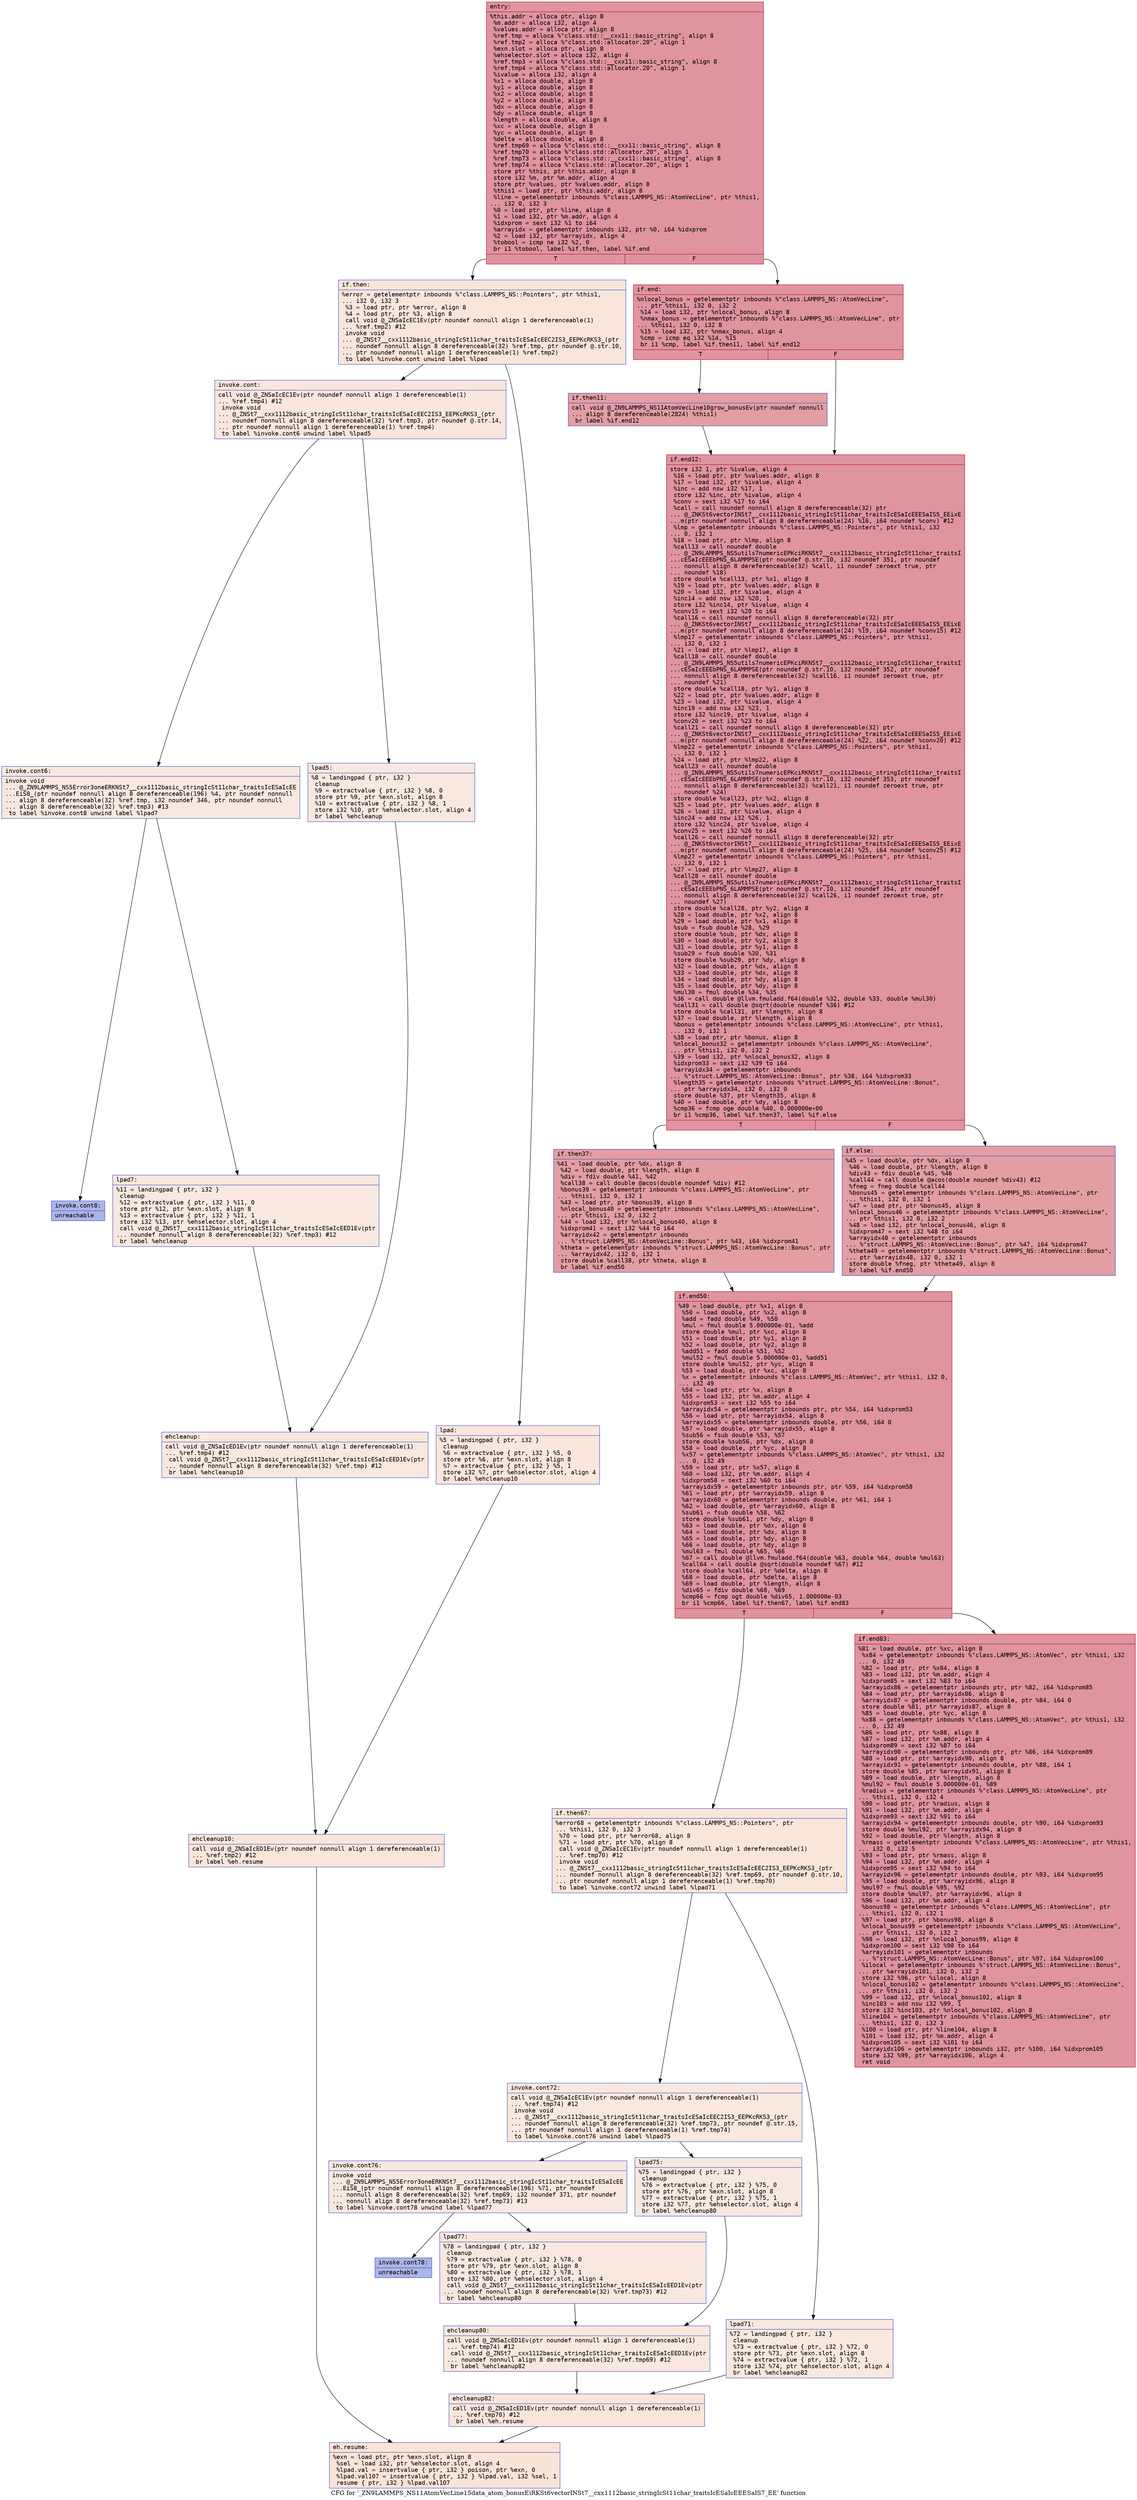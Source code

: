 digraph "CFG for '_ZN9LAMMPS_NS11AtomVecLine15data_atom_bonusEiRKSt6vectorINSt7__cxx1112basic_stringIcSt11char_traitsIcESaIcEEESaIS7_EE' function" {
	label="CFG for '_ZN9LAMMPS_NS11AtomVecLine15data_atom_bonusEiRKSt6vectorINSt7__cxx1112basic_stringIcSt11char_traitsIcESaIcEEESaIS7_EE' function";

	Node0x562ebb8b7320 [shape=record,color="#b70d28ff", style=filled, fillcolor="#b70d2870" fontname="Courier",label="{entry:\l|  %this.addr = alloca ptr, align 8\l  %m.addr = alloca i32, align 4\l  %values.addr = alloca ptr, align 8\l  %ref.tmp = alloca %\"class.std::__cxx11::basic_string\", align 8\l  %ref.tmp2 = alloca %\"class.std::allocator.20\", align 1\l  %exn.slot = alloca ptr, align 8\l  %ehselector.slot = alloca i32, align 4\l  %ref.tmp3 = alloca %\"class.std::__cxx11::basic_string\", align 8\l  %ref.tmp4 = alloca %\"class.std::allocator.20\", align 1\l  %ivalue = alloca i32, align 4\l  %x1 = alloca double, align 8\l  %y1 = alloca double, align 8\l  %x2 = alloca double, align 8\l  %y2 = alloca double, align 8\l  %dx = alloca double, align 8\l  %dy = alloca double, align 8\l  %length = alloca double, align 8\l  %xc = alloca double, align 8\l  %yc = alloca double, align 8\l  %delta = alloca double, align 8\l  %ref.tmp69 = alloca %\"class.std::__cxx11::basic_string\", align 8\l  %ref.tmp70 = alloca %\"class.std::allocator.20\", align 1\l  %ref.tmp73 = alloca %\"class.std::__cxx11::basic_string\", align 8\l  %ref.tmp74 = alloca %\"class.std::allocator.20\", align 1\l  store ptr %this, ptr %this.addr, align 8\l  store i32 %m, ptr %m.addr, align 4\l  store ptr %values, ptr %values.addr, align 8\l  %this1 = load ptr, ptr %this.addr, align 8\l  %line = getelementptr inbounds %\"class.LAMMPS_NS::AtomVecLine\", ptr %this1,\l... i32 0, i32 3\l  %0 = load ptr, ptr %line, align 8\l  %1 = load i32, ptr %m.addr, align 4\l  %idxprom = sext i32 %1 to i64\l  %arrayidx = getelementptr inbounds i32, ptr %0, i64 %idxprom\l  %2 = load i32, ptr %arrayidx, align 4\l  %tobool = icmp ne i32 %2, 0\l  br i1 %tobool, label %if.then, label %if.end\l|{<s0>T|<s1>F}}"];
	Node0x562ebb8b7320:s0 -> Node0x562ebb8b8b30[tooltip="entry -> if.then\nProbability 0.00%" ];
	Node0x562ebb8b7320:s1 -> Node0x562ebb8b8ba0[tooltip="entry -> if.end\nProbability 100.00%" ];
	Node0x562ebb8b8b30 [shape=record,color="#3d50c3ff", style=filled, fillcolor="#f4c5ad70" fontname="Courier",label="{if.then:\l|  %error = getelementptr inbounds %\"class.LAMMPS_NS::Pointers\", ptr %this1,\l... i32 0, i32 3\l  %3 = load ptr, ptr %error, align 8\l  %4 = load ptr, ptr %3, align 8\l  call void @_ZNSaIcEC1Ev(ptr noundef nonnull align 1 dereferenceable(1)\l... %ref.tmp2) #12\l  invoke void\l... @_ZNSt7__cxx1112basic_stringIcSt11char_traitsIcESaIcEEC2IS3_EEPKcRKS3_(ptr\l... noundef nonnull align 8 dereferenceable(32) %ref.tmp, ptr noundef @.str.10,\l... ptr noundef nonnull align 1 dereferenceable(1) %ref.tmp2)\l          to label %invoke.cont unwind label %lpad\l}"];
	Node0x562ebb8b8b30 -> Node0x562ebb8b9020[tooltip="if.then -> invoke.cont\nProbability 50.00%" ];
	Node0x562ebb8b8b30 -> Node0x562ebb8b90a0[tooltip="if.then -> lpad\nProbability 50.00%" ];
	Node0x562ebb8b9020 [shape=record,color="#3d50c3ff", style=filled, fillcolor="#f3c7b170" fontname="Courier",label="{invoke.cont:\l|  call void @_ZNSaIcEC1Ev(ptr noundef nonnull align 1 dereferenceable(1)\l... %ref.tmp4) #12\l  invoke void\l... @_ZNSt7__cxx1112basic_stringIcSt11char_traitsIcESaIcEEC2IS3_EEPKcRKS3_(ptr\l... noundef nonnull align 8 dereferenceable(32) %ref.tmp3, ptr noundef @.str.14,\l... ptr noundef nonnull align 1 dereferenceable(1) %ref.tmp4)\l          to label %invoke.cont6 unwind label %lpad5\l}"];
	Node0x562ebb8b9020 -> Node0x562ebb8b93c0[tooltip="invoke.cont -> invoke.cont6\nProbability 50.00%" ];
	Node0x562ebb8b9020 -> Node0x562ebb8b9410[tooltip="invoke.cont -> lpad5\nProbability 50.00%" ];
	Node0x562ebb8b93c0 [shape=record,color="#3d50c3ff", style=filled, fillcolor="#f1ccb870" fontname="Courier",label="{invoke.cont6:\l|  invoke void\l... @_ZN9LAMMPS_NS5Error3oneERKNSt7__cxx1112basic_stringIcSt11char_traitsIcESaIcEE\l...EiS8_(ptr noundef nonnull align 8 dereferenceable(196) %4, ptr noundef nonnull\l... align 8 dereferenceable(32) %ref.tmp, i32 noundef 346, ptr noundef nonnull\l... align 8 dereferenceable(32) %ref.tmp3) #13\l          to label %invoke.cont8 unwind label %lpad7\l}"];
	Node0x562ebb8b93c0 -> Node0x562ebb8b9370[tooltip="invoke.cont6 -> invoke.cont8\nProbability 0.00%" ];
	Node0x562ebb8b93c0 -> Node0x562ebb8b9670[tooltip="invoke.cont6 -> lpad7\nProbability 100.00%" ];
	Node0x562ebb8b9370 [shape=record,color="#3d50c3ff", style=filled, fillcolor="#4358cb70" fontname="Courier",label="{invoke.cont8:\l|  unreachable\l}"];
	Node0x562ebb8b90a0 [shape=record,color="#3d50c3ff", style=filled, fillcolor="#f3c7b170" fontname="Courier",label="{lpad:\l|  %5 = landingpad \{ ptr, i32 \}\l          cleanup\l  %6 = extractvalue \{ ptr, i32 \} %5, 0\l  store ptr %6, ptr %exn.slot, align 8\l  %7 = extractvalue \{ ptr, i32 \} %5, 1\l  store i32 %7, ptr %ehselector.slot, align 4\l  br label %ehcleanup10\l}"];
	Node0x562ebb8b90a0 -> Node0x562ebb8b9b70[tooltip="lpad -> ehcleanup10\nProbability 100.00%" ];
	Node0x562ebb8b9410 [shape=record,color="#3d50c3ff", style=filled, fillcolor="#f1ccb870" fontname="Courier",label="{lpad5:\l|  %8 = landingpad \{ ptr, i32 \}\l          cleanup\l  %9 = extractvalue \{ ptr, i32 \} %8, 0\l  store ptr %9, ptr %exn.slot, align 8\l  %10 = extractvalue \{ ptr, i32 \} %8, 1\l  store i32 %10, ptr %ehselector.slot, align 4\l  br label %ehcleanup\l}"];
	Node0x562ebb8b9410 -> Node0x562ebb8b9ec0[tooltip="lpad5 -> ehcleanup\nProbability 100.00%" ];
	Node0x562ebb8b9670 [shape=record,color="#3d50c3ff", style=filled, fillcolor="#f1ccb870" fontname="Courier",label="{lpad7:\l|  %11 = landingpad \{ ptr, i32 \}\l          cleanup\l  %12 = extractvalue \{ ptr, i32 \} %11, 0\l  store ptr %12, ptr %exn.slot, align 8\l  %13 = extractvalue \{ ptr, i32 \} %11, 1\l  store i32 %13, ptr %ehselector.slot, align 4\l  call void @_ZNSt7__cxx1112basic_stringIcSt11char_traitsIcESaIcEED1Ev(ptr\l... noundef nonnull align 8 dereferenceable(32) %ref.tmp3) #12\l  br label %ehcleanup\l}"];
	Node0x562ebb8b9670 -> Node0x562ebb8b9ec0[tooltip="lpad7 -> ehcleanup\nProbability 100.00%" ];
	Node0x562ebb8b9ec0 [shape=record,color="#3d50c3ff", style=filled, fillcolor="#f2cab570" fontname="Courier",label="{ehcleanup:\l|  call void @_ZNSaIcED1Ev(ptr noundef nonnull align 1 dereferenceable(1)\l... %ref.tmp4) #12\l  call void @_ZNSt7__cxx1112basic_stringIcSt11char_traitsIcESaIcEED1Ev(ptr\l... noundef nonnull align 8 dereferenceable(32) %ref.tmp) #12\l  br label %ehcleanup10\l}"];
	Node0x562ebb8b9ec0 -> Node0x562ebb8b9b70[tooltip="ehcleanup -> ehcleanup10\nProbability 100.00%" ];
	Node0x562ebb8b9b70 [shape=record,color="#3d50c3ff", style=filled, fillcolor="#f4c5ad70" fontname="Courier",label="{ehcleanup10:\l|  call void @_ZNSaIcED1Ev(ptr noundef nonnull align 1 dereferenceable(1)\l... %ref.tmp2) #12\l  br label %eh.resume\l}"];
	Node0x562ebb8b9b70 -> Node0x562ebb8ba770[tooltip="ehcleanup10 -> eh.resume\nProbability 100.00%" ];
	Node0x562ebb8b8ba0 [shape=record,color="#b70d28ff", style=filled, fillcolor="#b70d2870" fontname="Courier",label="{if.end:\l|  %nlocal_bonus = getelementptr inbounds %\"class.LAMMPS_NS::AtomVecLine\",\l... ptr %this1, i32 0, i32 2\l  %14 = load i32, ptr %nlocal_bonus, align 8\l  %nmax_bonus = getelementptr inbounds %\"class.LAMMPS_NS::AtomVecLine\", ptr\l... %this1, i32 0, i32 8\l  %15 = load i32, ptr %nmax_bonus, align 4\l  %cmp = icmp eq i32 %14, %15\l  br i1 %cmp, label %if.then11, label %if.end12\l|{<s0>T|<s1>F}}"];
	Node0x562ebb8b8ba0:s0 -> Node0x562ebb8baba0[tooltip="if.end -> if.then11\nProbability 50.00%" ];
	Node0x562ebb8b8ba0:s1 -> Node0x562ebb8264c0[tooltip="if.end -> if.end12\nProbability 50.00%" ];
	Node0x562ebb8baba0 [shape=record,color="#3d50c3ff", style=filled, fillcolor="#be242e70" fontname="Courier",label="{if.then11:\l|  call void @_ZN9LAMMPS_NS11AtomVecLine10grow_bonusEv(ptr noundef nonnull\l... align 8 dereferenceable(2824) %this1)\l  br label %if.end12\l}"];
	Node0x562ebb8baba0 -> Node0x562ebb8264c0[tooltip="if.then11 -> if.end12\nProbability 100.00%" ];
	Node0x562ebb8264c0 [shape=record,color="#b70d28ff", style=filled, fillcolor="#b70d2870" fontname="Courier",label="{if.end12:\l|  store i32 1, ptr %ivalue, align 4\l  %16 = load ptr, ptr %values.addr, align 8\l  %17 = load i32, ptr %ivalue, align 4\l  %inc = add nsw i32 %17, 1\l  store i32 %inc, ptr %ivalue, align 4\l  %conv = sext i32 %17 to i64\l  %call = call noundef nonnull align 8 dereferenceable(32) ptr\l... @_ZNKSt6vectorINSt7__cxx1112basic_stringIcSt11char_traitsIcESaIcEEESaIS5_EEixE\l...m(ptr noundef nonnull align 8 dereferenceable(24) %16, i64 noundef %conv) #12\l  %lmp = getelementptr inbounds %\"class.LAMMPS_NS::Pointers\", ptr %this1, i32\l... 0, i32 1\l  %18 = load ptr, ptr %lmp, align 8\l  %call13 = call noundef double\l... @_ZN9LAMMPS_NS5utils7numericEPKciRKNSt7__cxx1112basic_stringIcSt11char_traitsI\l...cESaIcEEEbPNS_6LAMMPSE(ptr noundef @.str.10, i32 noundef 351, ptr noundef\l... nonnull align 8 dereferenceable(32) %call, i1 noundef zeroext true, ptr\l... noundef %18)\l  store double %call13, ptr %x1, align 8\l  %19 = load ptr, ptr %values.addr, align 8\l  %20 = load i32, ptr %ivalue, align 4\l  %inc14 = add nsw i32 %20, 1\l  store i32 %inc14, ptr %ivalue, align 4\l  %conv15 = sext i32 %20 to i64\l  %call16 = call noundef nonnull align 8 dereferenceable(32) ptr\l... @_ZNKSt6vectorINSt7__cxx1112basic_stringIcSt11char_traitsIcESaIcEEESaIS5_EEixE\l...m(ptr noundef nonnull align 8 dereferenceable(24) %19, i64 noundef %conv15) #12\l  %lmp17 = getelementptr inbounds %\"class.LAMMPS_NS::Pointers\", ptr %this1,\l... i32 0, i32 1\l  %21 = load ptr, ptr %lmp17, align 8\l  %call18 = call noundef double\l... @_ZN9LAMMPS_NS5utils7numericEPKciRKNSt7__cxx1112basic_stringIcSt11char_traitsI\l...cESaIcEEEbPNS_6LAMMPSE(ptr noundef @.str.10, i32 noundef 352, ptr noundef\l... nonnull align 8 dereferenceable(32) %call16, i1 noundef zeroext true, ptr\l... noundef %21)\l  store double %call18, ptr %y1, align 8\l  %22 = load ptr, ptr %values.addr, align 8\l  %23 = load i32, ptr %ivalue, align 4\l  %inc19 = add nsw i32 %23, 1\l  store i32 %inc19, ptr %ivalue, align 4\l  %conv20 = sext i32 %23 to i64\l  %call21 = call noundef nonnull align 8 dereferenceable(32) ptr\l... @_ZNKSt6vectorINSt7__cxx1112basic_stringIcSt11char_traitsIcESaIcEEESaIS5_EEixE\l...m(ptr noundef nonnull align 8 dereferenceable(24) %22, i64 noundef %conv20) #12\l  %lmp22 = getelementptr inbounds %\"class.LAMMPS_NS::Pointers\", ptr %this1,\l... i32 0, i32 1\l  %24 = load ptr, ptr %lmp22, align 8\l  %call23 = call noundef double\l... @_ZN9LAMMPS_NS5utils7numericEPKciRKNSt7__cxx1112basic_stringIcSt11char_traitsI\l...cESaIcEEEbPNS_6LAMMPSE(ptr noundef @.str.10, i32 noundef 353, ptr noundef\l... nonnull align 8 dereferenceable(32) %call21, i1 noundef zeroext true, ptr\l... noundef %24)\l  store double %call23, ptr %x2, align 8\l  %25 = load ptr, ptr %values.addr, align 8\l  %26 = load i32, ptr %ivalue, align 4\l  %inc24 = add nsw i32 %26, 1\l  store i32 %inc24, ptr %ivalue, align 4\l  %conv25 = sext i32 %26 to i64\l  %call26 = call noundef nonnull align 8 dereferenceable(32) ptr\l... @_ZNKSt6vectorINSt7__cxx1112basic_stringIcSt11char_traitsIcESaIcEEESaIS5_EEixE\l...m(ptr noundef nonnull align 8 dereferenceable(24) %25, i64 noundef %conv25) #12\l  %lmp27 = getelementptr inbounds %\"class.LAMMPS_NS::Pointers\", ptr %this1,\l... i32 0, i32 1\l  %27 = load ptr, ptr %lmp27, align 8\l  %call28 = call noundef double\l... @_ZN9LAMMPS_NS5utils7numericEPKciRKNSt7__cxx1112basic_stringIcSt11char_traitsI\l...cESaIcEEEbPNS_6LAMMPSE(ptr noundef @.str.10, i32 noundef 354, ptr noundef\l... nonnull align 8 dereferenceable(32) %call26, i1 noundef zeroext true, ptr\l... noundef %27)\l  store double %call28, ptr %y2, align 8\l  %28 = load double, ptr %x2, align 8\l  %29 = load double, ptr %x1, align 8\l  %sub = fsub double %28, %29\l  store double %sub, ptr %dx, align 8\l  %30 = load double, ptr %y2, align 8\l  %31 = load double, ptr %y1, align 8\l  %sub29 = fsub double %30, %31\l  store double %sub29, ptr %dy, align 8\l  %32 = load double, ptr %dx, align 8\l  %33 = load double, ptr %dx, align 8\l  %34 = load double, ptr %dy, align 8\l  %35 = load double, ptr %dy, align 8\l  %mul30 = fmul double %34, %35\l  %36 = call double @llvm.fmuladd.f64(double %32, double %33, double %mul30)\l  %call31 = call double @sqrt(double noundef %36) #12\l  store double %call31, ptr %length, align 8\l  %37 = load double, ptr %length, align 8\l  %bonus = getelementptr inbounds %\"class.LAMMPS_NS::AtomVecLine\", ptr %this1,\l... i32 0, i32 1\l  %38 = load ptr, ptr %bonus, align 8\l  %nlocal_bonus32 = getelementptr inbounds %\"class.LAMMPS_NS::AtomVecLine\",\l... ptr %this1, i32 0, i32 2\l  %39 = load i32, ptr %nlocal_bonus32, align 8\l  %idxprom33 = sext i32 %39 to i64\l  %arrayidx34 = getelementptr inbounds\l... %\"struct.LAMMPS_NS::AtomVecLine::Bonus\", ptr %38, i64 %idxprom33\l  %length35 = getelementptr inbounds %\"struct.LAMMPS_NS::AtomVecLine::Bonus\",\l... ptr %arrayidx34, i32 0, i32 0\l  store double %37, ptr %length35, align 8\l  %40 = load double, ptr %dy, align 8\l  %cmp36 = fcmp oge double %40, 0.000000e+00\l  br i1 %cmp36, label %if.then37, label %if.else\l|{<s0>T|<s1>F}}"];
	Node0x562ebb8264c0:s0 -> Node0x562ebb8bf0d0[tooltip="if.end12 -> if.then37\nProbability 50.00%" ];
	Node0x562ebb8264c0:s1 -> Node0x562ebb8bf1b0[tooltip="if.end12 -> if.else\nProbability 50.00%" ];
	Node0x562ebb8bf0d0 [shape=record,color="#3d50c3ff", style=filled, fillcolor="#be242e70" fontname="Courier",label="{if.then37:\l|  %41 = load double, ptr %dx, align 8\l  %42 = load double, ptr %length, align 8\l  %div = fdiv double %41, %42\l  %call38 = call double @acos(double noundef %div) #12\l  %bonus39 = getelementptr inbounds %\"class.LAMMPS_NS::AtomVecLine\", ptr\l... %this1, i32 0, i32 1\l  %43 = load ptr, ptr %bonus39, align 8\l  %nlocal_bonus40 = getelementptr inbounds %\"class.LAMMPS_NS::AtomVecLine\",\l... ptr %this1, i32 0, i32 2\l  %44 = load i32, ptr %nlocal_bonus40, align 8\l  %idxprom41 = sext i32 %44 to i64\l  %arrayidx42 = getelementptr inbounds\l... %\"struct.LAMMPS_NS::AtomVecLine::Bonus\", ptr %43, i64 %idxprom41\l  %theta = getelementptr inbounds %\"struct.LAMMPS_NS::AtomVecLine::Bonus\", ptr\l... %arrayidx42, i32 0, i32 1\l  store double %call38, ptr %theta, align 8\l  br label %if.end50\l}"];
	Node0x562ebb8bf0d0 -> Node0x562ebb8bfbe0[tooltip="if.then37 -> if.end50\nProbability 100.00%" ];
	Node0x562ebb8bf1b0 [shape=record,color="#3d50c3ff", style=filled, fillcolor="#be242e70" fontname="Courier",label="{if.else:\l|  %45 = load double, ptr %dx, align 8\l  %46 = load double, ptr %length, align 8\l  %div43 = fdiv double %45, %46\l  %call44 = call double @acos(double noundef %div43) #12\l  %fneg = fneg double %call44\l  %bonus45 = getelementptr inbounds %\"class.LAMMPS_NS::AtomVecLine\", ptr\l... %this1, i32 0, i32 1\l  %47 = load ptr, ptr %bonus45, align 8\l  %nlocal_bonus46 = getelementptr inbounds %\"class.LAMMPS_NS::AtomVecLine\",\l... ptr %this1, i32 0, i32 2\l  %48 = load i32, ptr %nlocal_bonus46, align 8\l  %idxprom47 = sext i32 %48 to i64\l  %arrayidx48 = getelementptr inbounds\l... %\"struct.LAMMPS_NS::AtomVecLine::Bonus\", ptr %47, i64 %idxprom47\l  %theta49 = getelementptr inbounds %\"struct.LAMMPS_NS::AtomVecLine::Bonus\",\l... ptr %arrayidx48, i32 0, i32 1\l  store double %fneg, ptr %theta49, align 8\l  br label %if.end50\l}"];
	Node0x562ebb8bf1b0 -> Node0x562ebb8bfbe0[tooltip="if.else -> if.end50\nProbability 100.00%" ];
	Node0x562ebb8bfbe0 [shape=record,color="#b70d28ff", style=filled, fillcolor="#b70d2870" fontname="Courier",label="{if.end50:\l|  %49 = load double, ptr %x1, align 8\l  %50 = load double, ptr %x2, align 8\l  %add = fadd double %49, %50\l  %mul = fmul double 5.000000e-01, %add\l  store double %mul, ptr %xc, align 8\l  %51 = load double, ptr %y1, align 8\l  %52 = load double, ptr %y2, align 8\l  %add51 = fadd double %51, %52\l  %mul52 = fmul double 5.000000e-01, %add51\l  store double %mul52, ptr %yc, align 8\l  %53 = load double, ptr %xc, align 8\l  %x = getelementptr inbounds %\"class.LAMMPS_NS::AtomVec\", ptr %this1, i32 0,\l... i32 49\l  %54 = load ptr, ptr %x, align 8\l  %55 = load i32, ptr %m.addr, align 4\l  %idxprom53 = sext i32 %55 to i64\l  %arrayidx54 = getelementptr inbounds ptr, ptr %54, i64 %idxprom53\l  %56 = load ptr, ptr %arrayidx54, align 8\l  %arrayidx55 = getelementptr inbounds double, ptr %56, i64 0\l  %57 = load double, ptr %arrayidx55, align 8\l  %sub56 = fsub double %53, %57\l  store double %sub56, ptr %dx, align 8\l  %58 = load double, ptr %yc, align 8\l  %x57 = getelementptr inbounds %\"class.LAMMPS_NS::AtomVec\", ptr %this1, i32\l... 0, i32 49\l  %59 = load ptr, ptr %x57, align 8\l  %60 = load i32, ptr %m.addr, align 4\l  %idxprom58 = sext i32 %60 to i64\l  %arrayidx59 = getelementptr inbounds ptr, ptr %59, i64 %idxprom58\l  %61 = load ptr, ptr %arrayidx59, align 8\l  %arrayidx60 = getelementptr inbounds double, ptr %61, i64 1\l  %62 = load double, ptr %arrayidx60, align 8\l  %sub61 = fsub double %58, %62\l  store double %sub61, ptr %dy, align 8\l  %63 = load double, ptr %dx, align 8\l  %64 = load double, ptr %dx, align 8\l  %65 = load double, ptr %dy, align 8\l  %66 = load double, ptr %dy, align 8\l  %mul63 = fmul double %65, %66\l  %67 = call double @llvm.fmuladd.f64(double %63, double %64, double %mul63)\l  %call64 = call double @sqrt(double noundef %67) #12\l  store double %call64, ptr %delta, align 8\l  %68 = load double, ptr %delta, align 8\l  %69 = load double, ptr %length, align 8\l  %div65 = fdiv double %68, %69\l  %cmp66 = fcmp ogt double %div65, 1.000000e-03\l  br i1 %cmp66, label %if.then67, label %if.end83\l|{<s0>T|<s1>F}}"];
	Node0x562ebb8bfbe0:s0 -> Node0x562ebb8c3090[tooltip="if.end50 -> if.then67\nProbability 0.00%" ];
	Node0x562ebb8bfbe0:s1 -> Node0x562ebb8c30e0[tooltip="if.end50 -> if.end83\nProbability 100.00%" ];
	Node0x562ebb8c3090 [shape=record,color="#3d50c3ff", style=filled, fillcolor="#f4c5ad70" fontname="Courier",label="{if.then67:\l|  %error68 = getelementptr inbounds %\"class.LAMMPS_NS::Pointers\", ptr\l... %this1, i32 0, i32 3\l  %70 = load ptr, ptr %error68, align 8\l  %71 = load ptr, ptr %70, align 8\l  call void @_ZNSaIcEC1Ev(ptr noundef nonnull align 1 dereferenceable(1)\l... %ref.tmp70) #12\l  invoke void\l... @_ZNSt7__cxx1112basic_stringIcSt11char_traitsIcESaIcEEC2IS3_EEPKcRKS3_(ptr\l... noundef nonnull align 8 dereferenceable(32) %ref.tmp69, ptr noundef @.str.10,\l... ptr noundef nonnull align 1 dereferenceable(1) %ref.tmp70)\l          to label %invoke.cont72 unwind label %lpad71\l}"];
	Node0x562ebb8c3090 -> Node0x562ebb8c3540[tooltip="if.then67 -> invoke.cont72\nProbability 50.00%" ];
	Node0x562ebb8c3090 -> Node0x562ebb8c35c0[tooltip="if.then67 -> lpad71\nProbability 50.00%" ];
	Node0x562ebb8c3540 [shape=record,color="#3d50c3ff", style=filled, fillcolor="#f2cab570" fontname="Courier",label="{invoke.cont72:\l|  call void @_ZNSaIcEC1Ev(ptr noundef nonnull align 1 dereferenceable(1)\l... %ref.tmp74) #12\l  invoke void\l... @_ZNSt7__cxx1112basic_stringIcSt11char_traitsIcESaIcEEC2IS3_EEPKcRKS3_(ptr\l... noundef nonnull align 8 dereferenceable(32) %ref.tmp73, ptr noundef @.str.15,\l... ptr noundef nonnull align 1 dereferenceable(1) %ref.tmp74)\l          to label %invoke.cont76 unwind label %lpad75\l}"];
	Node0x562ebb8c3540 -> Node0x562ebb8c3940[tooltip="invoke.cont72 -> invoke.cont76\nProbability 50.00%" ];
	Node0x562ebb8c3540 -> Node0x562ebb8c3990[tooltip="invoke.cont72 -> lpad75\nProbability 50.00%" ];
	Node0x562ebb8c3940 [shape=record,color="#3d50c3ff", style=filled, fillcolor="#f1ccb870" fontname="Courier",label="{invoke.cont76:\l|  invoke void\l... @_ZN9LAMMPS_NS5Error3oneERKNSt7__cxx1112basic_stringIcSt11char_traitsIcESaIcEE\l...EiS8_(ptr noundef nonnull align 8 dereferenceable(196) %71, ptr noundef\l... nonnull align 8 dereferenceable(32) %ref.tmp69, i32 noundef 371, ptr noundef\l... nonnull align 8 dereferenceable(32) %ref.tmp73) #13\l          to label %invoke.cont78 unwind label %lpad77\l}"];
	Node0x562ebb8c3940 -> Node0x562ebb8c38f0[tooltip="invoke.cont76 -> invoke.cont78\nProbability 0.00%" ];
	Node0x562ebb8c3940 -> Node0x562ebb8c3cb0[tooltip="invoke.cont76 -> lpad77\nProbability 100.00%" ];
	Node0x562ebb8c38f0 [shape=record,color="#3d50c3ff", style=filled, fillcolor="#4358cb70" fontname="Courier",label="{invoke.cont78:\l|  unreachable\l}"];
	Node0x562ebb8c35c0 [shape=record,color="#3d50c3ff", style=filled, fillcolor="#f2cab570" fontname="Courier",label="{lpad71:\l|  %72 = landingpad \{ ptr, i32 \}\l          cleanup\l  %73 = extractvalue \{ ptr, i32 \} %72, 0\l  store ptr %73, ptr %exn.slot, align 8\l  %74 = extractvalue \{ ptr, i32 \} %72, 1\l  store i32 %74, ptr %ehselector.slot, align 4\l  br label %ehcleanup82\l}"];
	Node0x562ebb8c35c0 -> Node0x562ebb8c4270[tooltip="lpad71 -> ehcleanup82\nProbability 100.00%" ];
	Node0x562ebb8c3990 [shape=record,color="#3d50c3ff", style=filled, fillcolor="#f1ccb870" fontname="Courier",label="{lpad75:\l|  %75 = landingpad \{ ptr, i32 \}\l          cleanup\l  %76 = extractvalue \{ ptr, i32 \} %75, 0\l  store ptr %76, ptr %exn.slot, align 8\l  %77 = extractvalue \{ ptr, i32 \} %75, 1\l  store i32 %77, ptr %ehselector.slot, align 4\l  br label %ehcleanup80\l}"];
	Node0x562ebb8c3990 -> Node0x562ebb8c45c0[tooltip="lpad75 -> ehcleanup80\nProbability 100.00%" ];
	Node0x562ebb8c3cb0 [shape=record,color="#3d50c3ff", style=filled, fillcolor="#f1ccb870" fontname="Courier",label="{lpad77:\l|  %78 = landingpad \{ ptr, i32 \}\l          cleanup\l  %79 = extractvalue \{ ptr, i32 \} %78, 0\l  store ptr %79, ptr %exn.slot, align 8\l  %80 = extractvalue \{ ptr, i32 \} %78, 1\l  store i32 %80, ptr %ehselector.slot, align 4\l  call void @_ZNSt7__cxx1112basic_stringIcSt11char_traitsIcESaIcEED1Ev(ptr\l... noundef nonnull align 8 dereferenceable(32) %ref.tmp73) #12\l  br label %ehcleanup80\l}"];
	Node0x562ebb8c3cb0 -> Node0x562ebb8c45c0[tooltip="lpad77 -> ehcleanup80\nProbability 100.00%" ];
	Node0x562ebb8c45c0 [shape=record,color="#3d50c3ff", style=filled, fillcolor="#f2cab570" fontname="Courier",label="{ehcleanup80:\l|  call void @_ZNSaIcED1Ev(ptr noundef nonnull align 1 dereferenceable(1)\l... %ref.tmp74) #12\l  call void @_ZNSt7__cxx1112basic_stringIcSt11char_traitsIcESaIcEED1Ev(ptr\l... noundef nonnull align 8 dereferenceable(32) %ref.tmp69) #12\l  br label %ehcleanup82\l}"];
	Node0x562ebb8c45c0 -> Node0x562ebb8c4270[tooltip="ehcleanup80 -> ehcleanup82\nProbability 100.00%" ];
	Node0x562ebb8c4270 [shape=record,color="#3d50c3ff", style=filled, fillcolor="#f4c5ad70" fontname="Courier",label="{ehcleanup82:\l|  call void @_ZNSaIcED1Ev(ptr noundef nonnull align 1 dereferenceable(1)\l... %ref.tmp70) #12\l  br label %eh.resume\l}"];
	Node0x562ebb8c4270 -> Node0x562ebb8ba770[tooltip="ehcleanup82 -> eh.resume\nProbability 100.00%" ];
	Node0x562ebb8c30e0 [shape=record,color="#b70d28ff", style=filled, fillcolor="#b70d2870" fontname="Courier",label="{if.end83:\l|  %81 = load double, ptr %xc, align 8\l  %x84 = getelementptr inbounds %\"class.LAMMPS_NS::AtomVec\", ptr %this1, i32\l... 0, i32 49\l  %82 = load ptr, ptr %x84, align 8\l  %83 = load i32, ptr %m.addr, align 4\l  %idxprom85 = sext i32 %83 to i64\l  %arrayidx86 = getelementptr inbounds ptr, ptr %82, i64 %idxprom85\l  %84 = load ptr, ptr %arrayidx86, align 8\l  %arrayidx87 = getelementptr inbounds double, ptr %84, i64 0\l  store double %81, ptr %arrayidx87, align 8\l  %85 = load double, ptr %yc, align 8\l  %x88 = getelementptr inbounds %\"class.LAMMPS_NS::AtomVec\", ptr %this1, i32\l... 0, i32 49\l  %86 = load ptr, ptr %x88, align 8\l  %87 = load i32, ptr %m.addr, align 4\l  %idxprom89 = sext i32 %87 to i64\l  %arrayidx90 = getelementptr inbounds ptr, ptr %86, i64 %idxprom89\l  %88 = load ptr, ptr %arrayidx90, align 8\l  %arrayidx91 = getelementptr inbounds double, ptr %88, i64 1\l  store double %85, ptr %arrayidx91, align 8\l  %89 = load double, ptr %length, align 8\l  %mul92 = fmul double 5.000000e-01, %89\l  %radius = getelementptr inbounds %\"class.LAMMPS_NS::AtomVecLine\", ptr\l... %this1, i32 0, i32 4\l  %90 = load ptr, ptr %radius, align 8\l  %91 = load i32, ptr %m.addr, align 4\l  %idxprom93 = sext i32 %91 to i64\l  %arrayidx94 = getelementptr inbounds double, ptr %90, i64 %idxprom93\l  store double %mul92, ptr %arrayidx94, align 8\l  %92 = load double, ptr %length, align 8\l  %rmass = getelementptr inbounds %\"class.LAMMPS_NS::AtomVecLine\", ptr %this1,\l... i32 0, i32 5\l  %93 = load ptr, ptr %rmass, align 8\l  %94 = load i32, ptr %m.addr, align 4\l  %idxprom95 = sext i32 %94 to i64\l  %arrayidx96 = getelementptr inbounds double, ptr %93, i64 %idxprom95\l  %95 = load double, ptr %arrayidx96, align 8\l  %mul97 = fmul double %95, %92\l  store double %mul97, ptr %arrayidx96, align 8\l  %96 = load i32, ptr %m.addr, align 4\l  %bonus98 = getelementptr inbounds %\"class.LAMMPS_NS::AtomVecLine\", ptr\l... %this1, i32 0, i32 1\l  %97 = load ptr, ptr %bonus98, align 8\l  %nlocal_bonus99 = getelementptr inbounds %\"class.LAMMPS_NS::AtomVecLine\",\l... ptr %this1, i32 0, i32 2\l  %98 = load i32, ptr %nlocal_bonus99, align 8\l  %idxprom100 = sext i32 %98 to i64\l  %arrayidx101 = getelementptr inbounds\l... %\"struct.LAMMPS_NS::AtomVecLine::Bonus\", ptr %97, i64 %idxprom100\l  %ilocal = getelementptr inbounds %\"struct.LAMMPS_NS::AtomVecLine::Bonus\",\l... ptr %arrayidx101, i32 0, i32 2\l  store i32 %96, ptr %ilocal, align 8\l  %nlocal_bonus102 = getelementptr inbounds %\"class.LAMMPS_NS::AtomVecLine\",\l... ptr %this1, i32 0, i32 2\l  %99 = load i32, ptr %nlocal_bonus102, align 8\l  %inc103 = add nsw i32 %99, 1\l  store i32 %inc103, ptr %nlocal_bonus102, align 8\l  %line104 = getelementptr inbounds %\"class.LAMMPS_NS::AtomVecLine\", ptr\l... %this1, i32 0, i32 3\l  %100 = load ptr, ptr %line104, align 8\l  %101 = load i32, ptr %m.addr, align 4\l  %idxprom105 = sext i32 %101 to i64\l  %arrayidx106 = getelementptr inbounds i32, ptr %100, i64 %idxprom105\l  store i32 %99, ptr %arrayidx106, align 4\l  ret void\l}"];
	Node0x562ebb8ba770 [shape=record,color="#3d50c3ff", style=filled, fillcolor="#f6bfa670" fontname="Courier",label="{eh.resume:\l|  %exn = load ptr, ptr %exn.slot, align 8\l  %sel = load i32, ptr %ehselector.slot, align 4\l  %lpad.val = insertvalue \{ ptr, i32 \} poison, ptr %exn, 0\l  %lpad.val107 = insertvalue \{ ptr, i32 \} %lpad.val, i32 %sel, 1\l  resume \{ ptr, i32 \} %lpad.val107\l}"];
}
